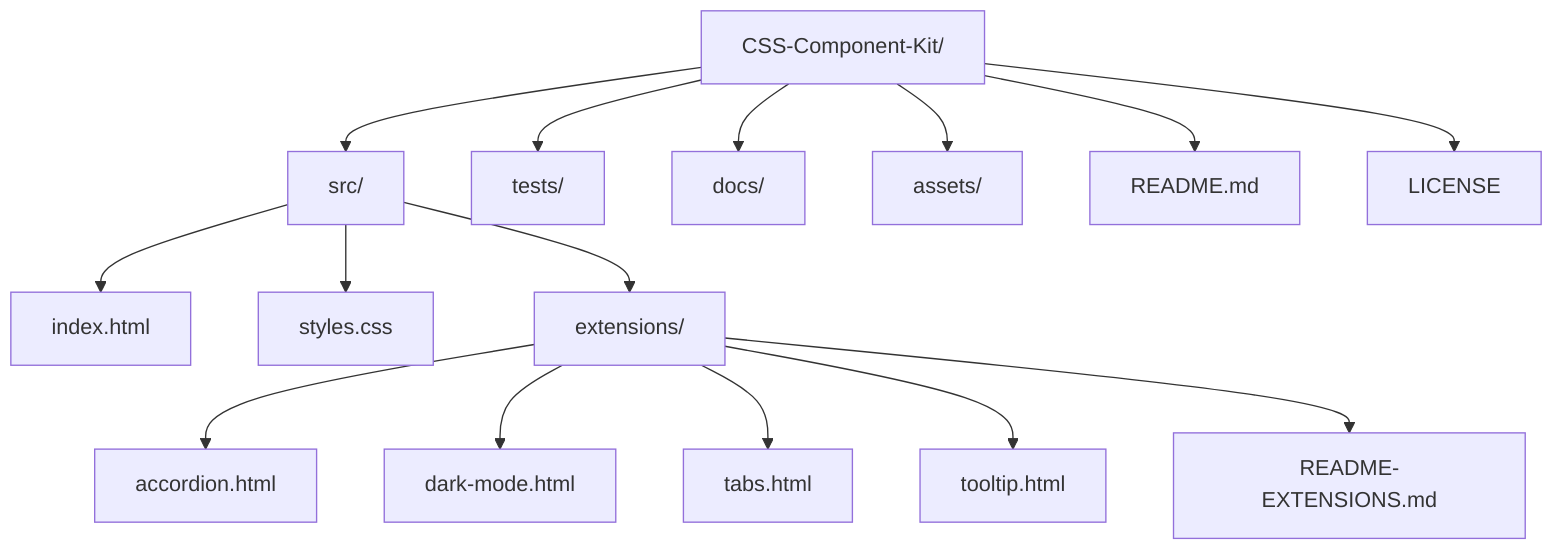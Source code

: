 graph TD
    A[CSS-Component-Kit/] --> B[src/]
    A --> C[tests/]
    A --> D[docs/]
    A --> E[assets/]
    A --> F[README.md]
    A --> G[LICENSE]
    B --> H[index.html]
    B --> I[styles.css]
    B --> J[extensions/]
    J --> K[accordion.html]
    J --> L[dark-mode.html]
    J --> M[tabs.html]
    J --> N[tooltip.html]
    J --> O[README-EXTENSIONS.md]